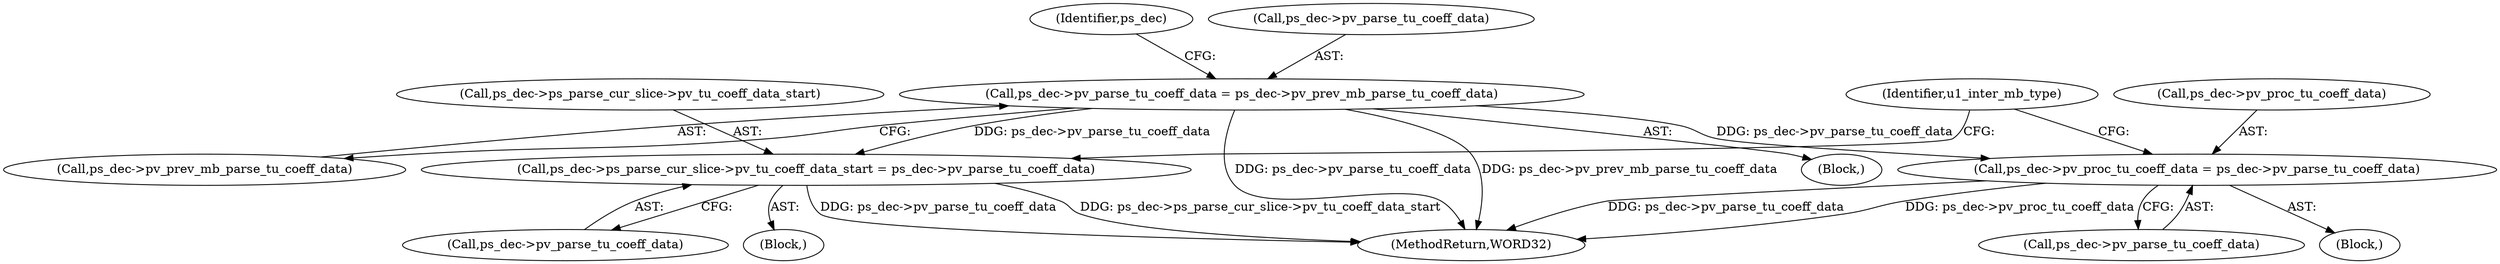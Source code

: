 digraph "0_Android_494561291a503840f385fbcd11d9bc5f4dc502b8_0@pointer" {
"1000631" [label="(Call,ps_dec->pv_parse_tu_coeff_data = ps_dec->pv_prev_mb_parse_tu_coeff_data)"];
"1000937" [label="(Call,ps_dec->ps_parse_cur_slice->pv_tu_coeff_data_start = ps_dec->pv_parse_tu_coeff_data)"];
"1000948" [label="(Call,ps_dec->pv_proc_tu_coeff_data = ps_dec->pv_parse_tu_coeff_data)"];
"1000943" [label="(Call,ps_dec->pv_parse_tu_coeff_data)"];
"1000949" [label="(Call,ps_dec->pv_proc_tu_coeff_data)"];
"1000937" [label="(Call,ps_dec->ps_parse_cur_slice->pv_tu_coeff_data_start = ps_dec->pv_parse_tu_coeff_data)"];
"1000938" [label="(Call,ps_dec->ps_parse_cur_slice->pv_tu_coeff_data_start)"];
"1000956" [label="(Identifier,u1_inter_mb_type)"];
"1000640" [label="(Identifier,ps_dec)"];
"1000630" [label="(Block,)"];
"1000952" [label="(Call,ps_dec->pv_parse_tu_coeff_data)"];
"1000947" [label="(Block,)"];
"1001427" [label="(MethodReturn,WORD32)"];
"1000948" [label="(Call,ps_dec->pv_proc_tu_coeff_data = ps_dec->pv_parse_tu_coeff_data)"];
"1000631" [label="(Call,ps_dec->pv_parse_tu_coeff_data = ps_dec->pv_prev_mb_parse_tu_coeff_data)"];
"1000936" [label="(Block,)"];
"1000635" [label="(Call,ps_dec->pv_prev_mb_parse_tu_coeff_data)"];
"1000632" [label="(Call,ps_dec->pv_parse_tu_coeff_data)"];
"1000631" -> "1000630"  [label="AST: "];
"1000631" -> "1000635"  [label="CFG: "];
"1000632" -> "1000631"  [label="AST: "];
"1000635" -> "1000631"  [label="AST: "];
"1000640" -> "1000631"  [label="CFG: "];
"1000631" -> "1001427"  [label="DDG: ps_dec->pv_parse_tu_coeff_data"];
"1000631" -> "1001427"  [label="DDG: ps_dec->pv_prev_mb_parse_tu_coeff_data"];
"1000631" -> "1000937"  [label="DDG: ps_dec->pv_parse_tu_coeff_data"];
"1000631" -> "1000948"  [label="DDG: ps_dec->pv_parse_tu_coeff_data"];
"1000937" -> "1000936"  [label="AST: "];
"1000937" -> "1000943"  [label="CFG: "];
"1000938" -> "1000937"  [label="AST: "];
"1000943" -> "1000937"  [label="AST: "];
"1000956" -> "1000937"  [label="CFG: "];
"1000937" -> "1001427"  [label="DDG: ps_dec->ps_parse_cur_slice->pv_tu_coeff_data_start"];
"1000937" -> "1001427"  [label="DDG: ps_dec->pv_parse_tu_coeff_data"];
"1000948" -> "1000947"  [label="AST: "];
"1000948" -> "1000952"  [label="CFG: "];
"1000949" -> "1000948"  [label="AST: "];
"1000952" -> "1000948"  [label="AST: "];
"1000956" -> "1000948"  [label="CFG: "];
"1000948" -> "1001427"  [label="DDG: ps_dec->pv_parse_tu_coeff_data"];
"1000948" -> "1001427"  [label="DDG: ps_dec->pv_proc_tu_coeff_data"];
}
